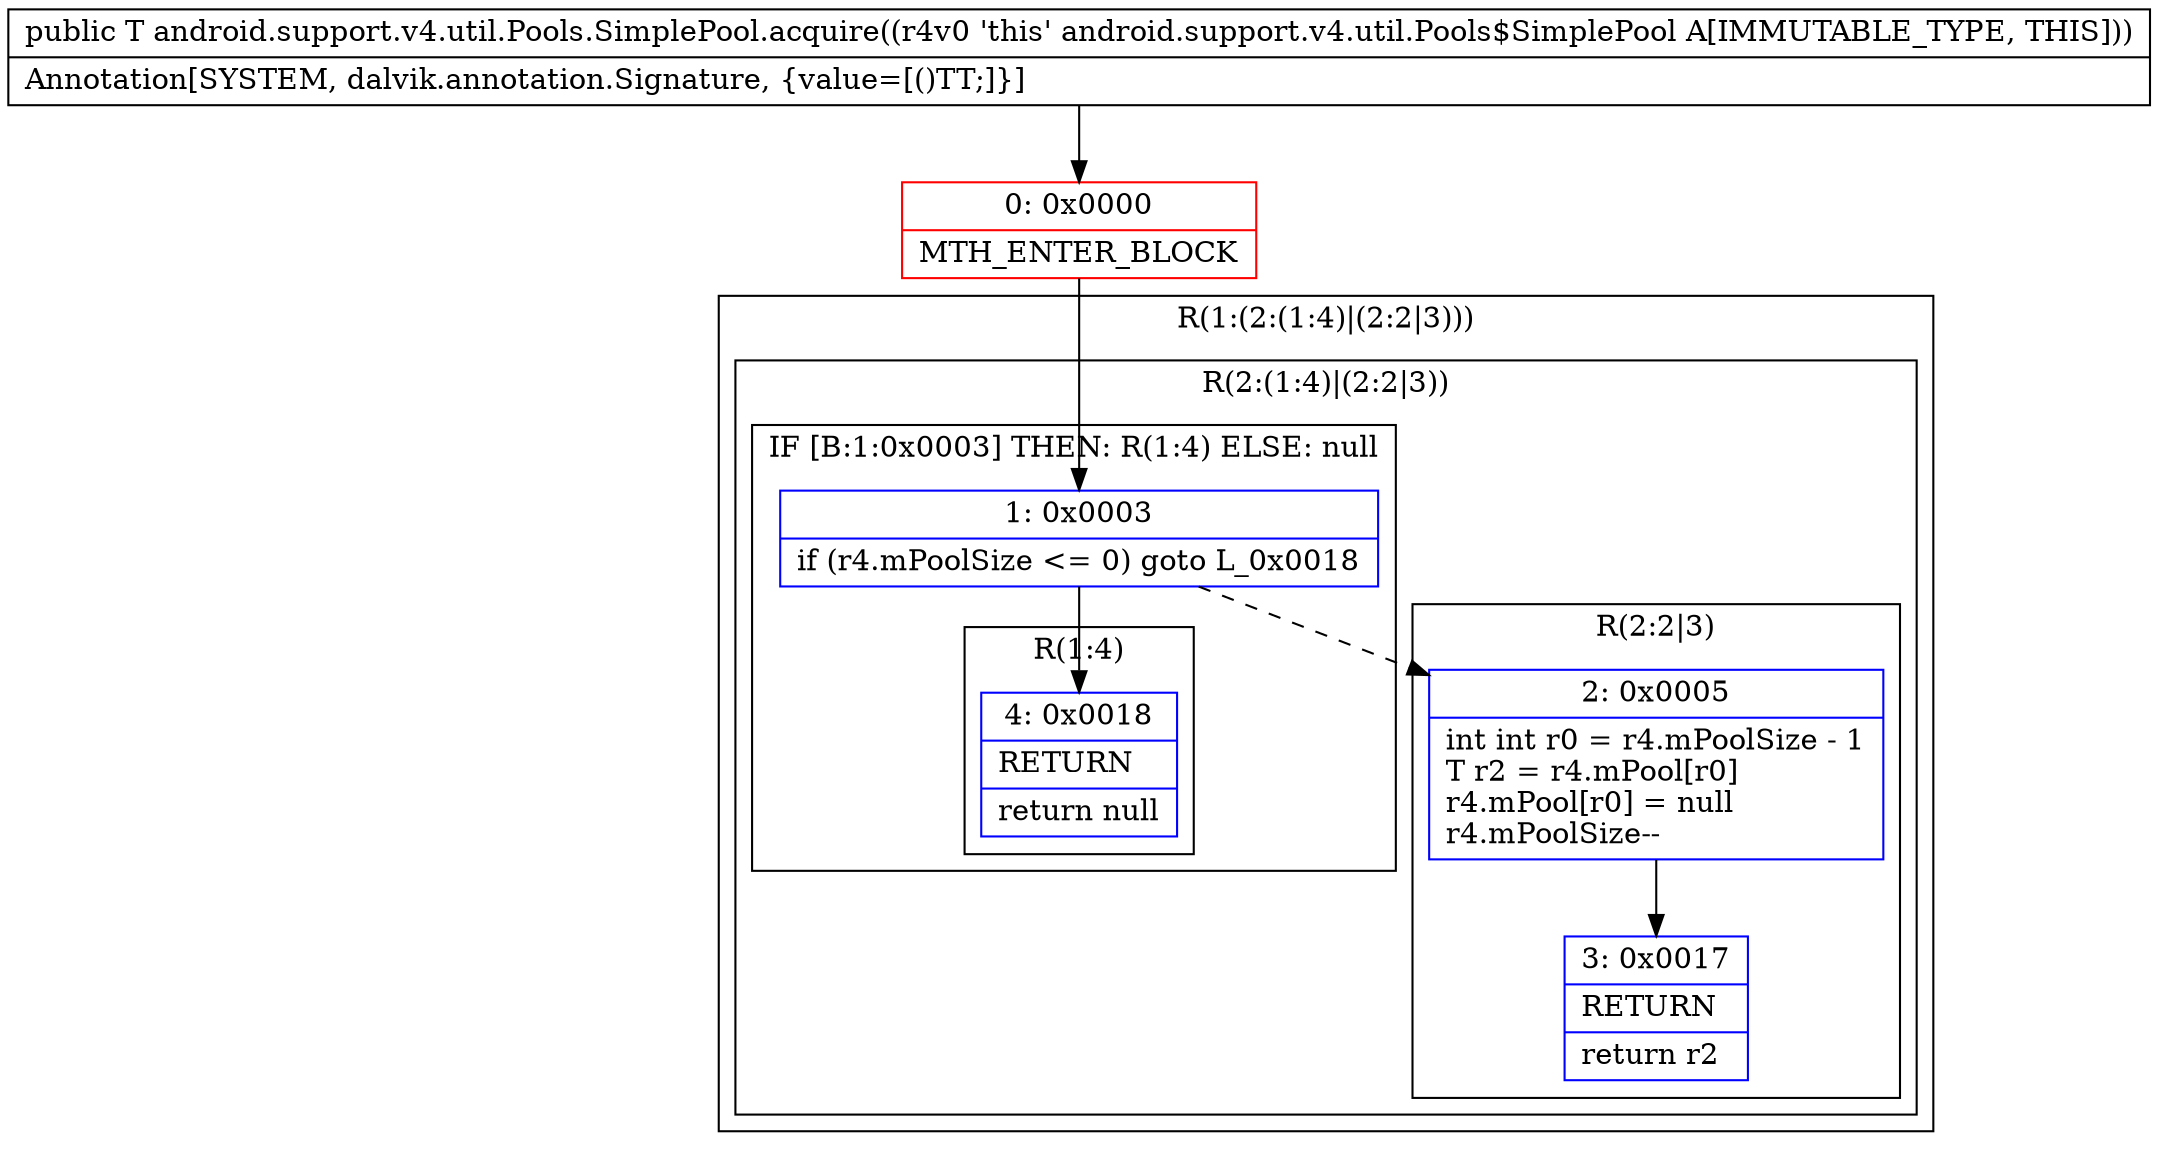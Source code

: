 digraph "CFG forandroid.support.v4.util.Pools.SimplePool.acquire()Ljava\/lang\/Object;" {
subgraph cluster_Region_945661916 {
label = "R(1:(2:(1:4)|(2:2|3)))";
node [shape=record,color=blue];
subgraph cluster_Region_736609112 {
label = "R(2:(1:4)|(2:2|3))";
node [shape=record,color=blue];
subgraph cluster_IfRegion_820504456 {
label = "IF [B:1:0x0003] THEN: R(1:4) ELSE: null";
node [shape=record,color=blue];
Node_1 [shape=record,label="{1\:\ 0x0003|if (r4.mPoolSize \<= 0) goto L_0x0018\l}"];
subgraph cluster_Region_458386771 {
label = "R(1:4)";
node [shape=record,color=blue];
Node_4 [shape=record,label="{4\:\ 0x0018|RETURN\l|return null\l}"];
}
}
subgraph cluster_Region_1506390091 {
label = "R(2:2|3)";
node [shape=record,color=blue];
Node_2 [shape=record,label="{2\:\ 0x0005|int int r0 = r4.mPoolSize \- 1\lT r2 = r4.mPool[r0]\lr4.mPool[r0] = null\lr4.mPoolSize\-\-\l}"];
Node_3 [shape=record,label="{3\:\ 0x0017|RETURN\l|return r2\l}"];
}
}
}
Node_0 [shape=record,color=red,label="{0\:\ 0x0000|MTH_ENTER_BLOCK\l}"];
MethodNode[shape=record,label="{public T android.support.v4.util.Pools.SimplePool.acquire((r4v0 'this' android.support.v4.util.Pools$SimplePool A[IMMUTABLE_TYPE, THIS]))  | Annotation[SYSTEM, dalvik.annotation.Signature, \{value=[()TT;]\}]\l}"];
MethodNode -> Node_0;
Node_1 -> Node_2[style=dashed];
Node_1 -> Node_4;
Node_2 -> Node_3;
Node_0 -> Node_1;
}

